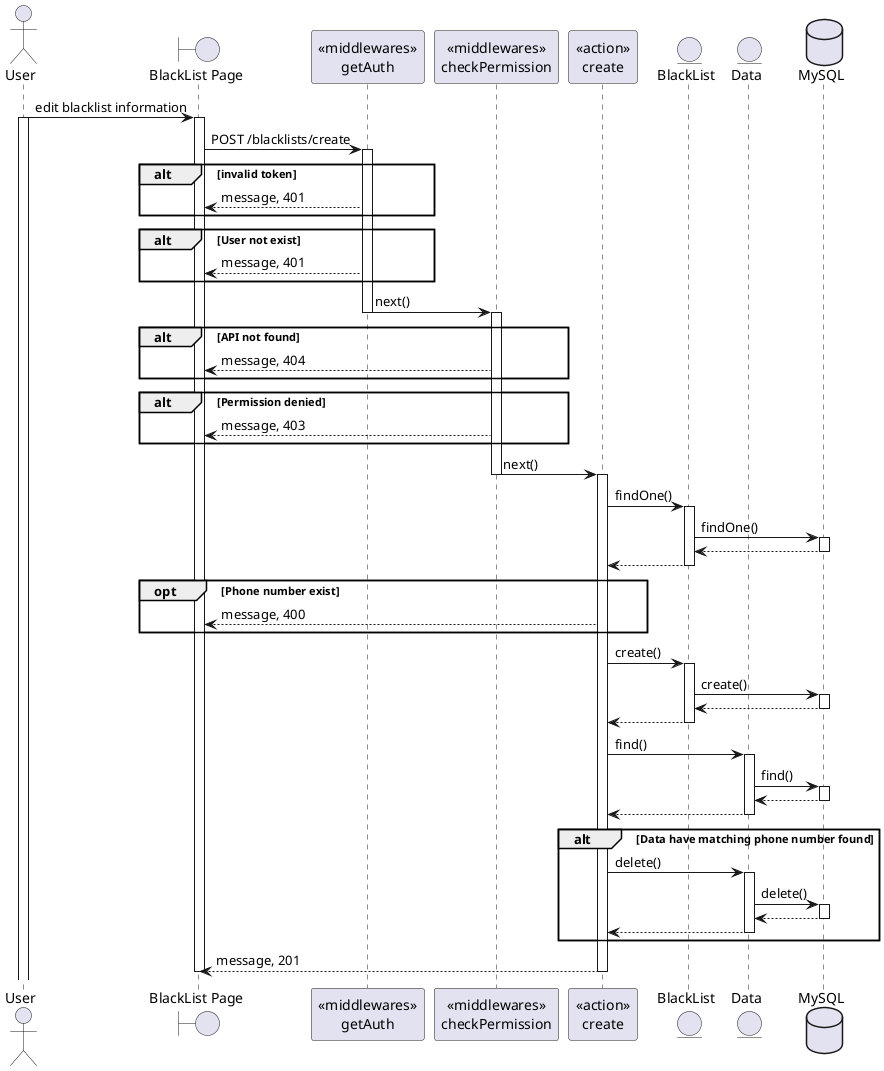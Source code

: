 @startuml
actor User
boundary "BlackList Page" as Client
participant "<<middlewares>>\ngetAuth" as mid1
participant "<<middlewares>>\ncheckPermission" as mid2
participant "<<action>>\ncreate" as Controller
entity "BlackList" as Model
entity "Data" as Model2 
database "MySQL" as DB

User -> Client: edit blacklist information
activate User
activate Client
Client -> mid1: POST /blacklists/create
activate mid1
alt invalid token
    mid1 --> Client: message, 401
end
alt User not exist
    mid1 --> Client: message, 401
end
mid1 -> mid2: next()
deactivate mid1
activate mid2
alt API not found
    mid2 --> Client: message, 404
end
alt Permission denied
    mid2 --> Client: message, 403
end
mid2 -> Controller: next()
deactivate mid2
activate Controller
Controller -> Model: findOne()
activate Model
Model -> DB: findOne()
activate DB
DB --> Model
deactivate DB
Model --> Controller
deactivate Model
opt Phone number exist
Controller --> Client: message, 400
end
Controller -> Model: create()
activate Model
Model -> DB: create()
activate DB
DB --> Model
deactivate DB
Model --> Controller
deactivate Model
Controller -> Model2: find()
activate Model2
Model2 -> DB: find()
activate DB
DB --> Model2
deactivate DB
Model2 --> Controller
deactivate Model2
alt Data have matching phone number found
Controller -> Model2: delete()
activate Model2
Model2 -> DB: delete()
activate DB
DB --> Model2
deactivate DB
Model2 --> Controller
deactivate Model2
end
Controller --> Client: message, 201
deactivate Controller







deactivate Client

@enduml
